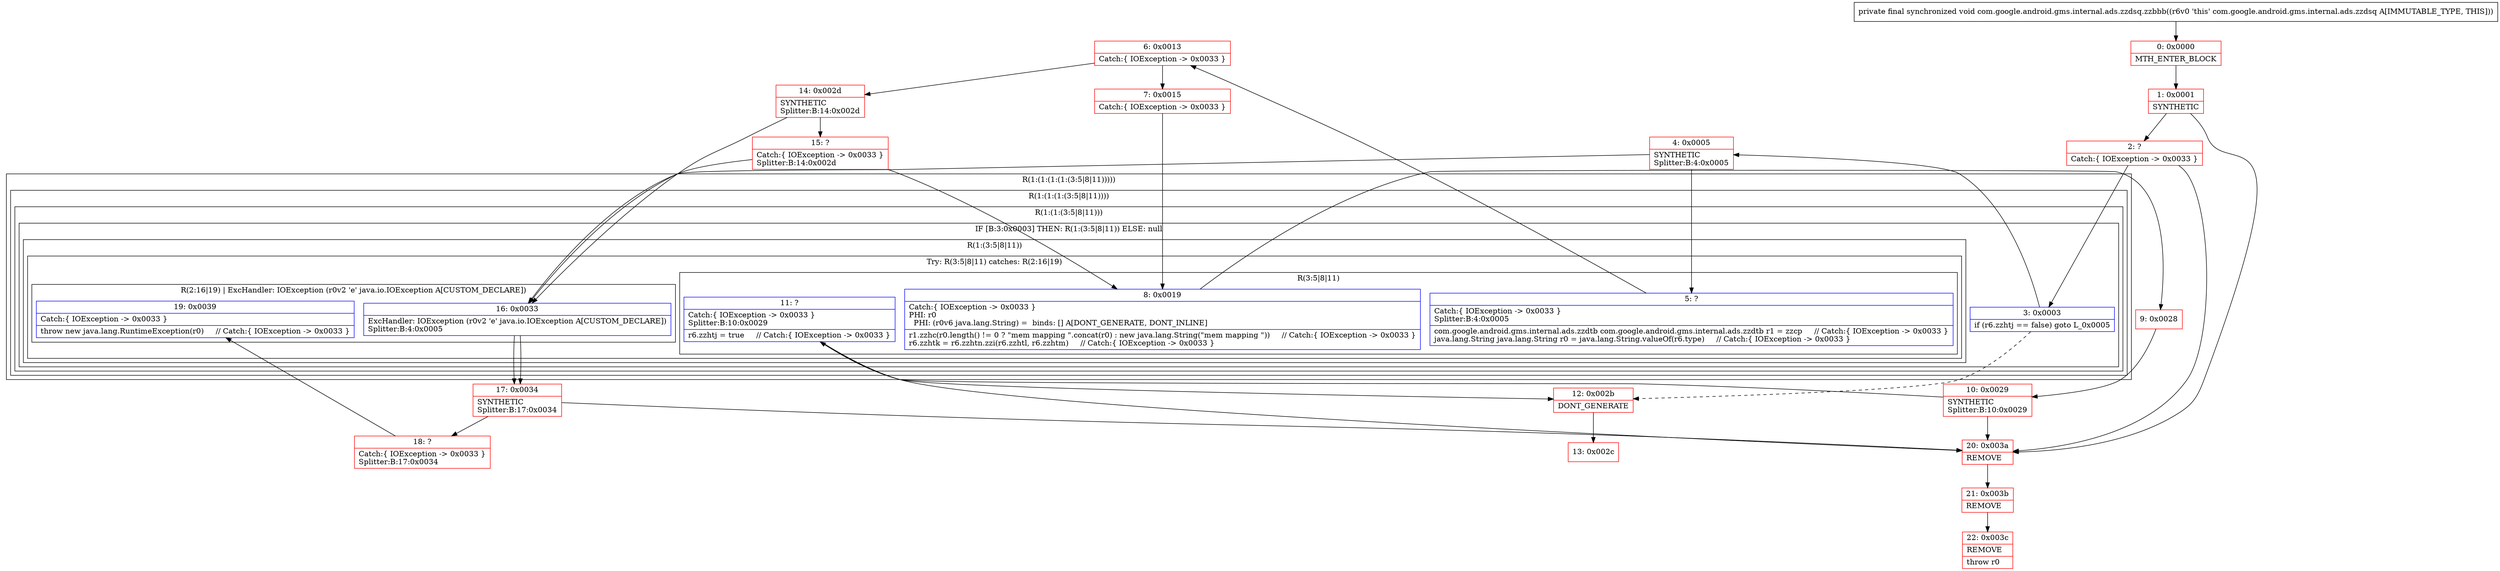 digraph "CFG forcom.google.android.gms.internal.ads.zzdsq.zzbbb()V" {
subgraph cluster_Region_2067621423 {
label = "R(1:(1:(1:(1:(3:5|8|11)))))";
node [shape=record,color=blue];
subgraph cluster_Region_2082876789 {
label = "R(1:(1:(1:(3:5|8|11))))";
node [shape=record,color=blue];
subgraph cluster_Region_69054256 {
label = "R(1:(1:(3:5|8|11)))";
node [shape=record,color=blue];
subgraph cluster_IfRegion_267837715 {
label = "IF [B:3:0x0003] THEN: R(1:(3:5|8|11)) ELSE: null";
node [shape=record,color=blue];
Node_3 [shape=record,label="{3\:\ 0x0003|if (r6.zzhtj == false) goto L_0x0005\l}"];
subgraph cluster_Region_535487196 {
label = "R(1:(3:5|8|11))";
node [shape=record,color=blue];
subgraph cluster_TryCatchRegion_1391081937 {
label = "Try: R(3:5|8|11) catches: R(2:16|19)";
node [shape=record,color=blue];
subgraph cluster_Region_1086830861 {
label = "R(3:5|8|11)";
node [shape=record,color=blue];
Node_5 [shape=record,label="{5\:\ ?|Catch:\{ IOException \-\> 0x0033 \}\lSplitter:B:4:0x0005\l|com.google.android.gms.internal.ads.zzdtb com.google.android.gms.internal.ads.zzdtb r1 = zzcp     \/\/ Catch:\{ IOException \-\> 0x0033 \}\ljava.lang.String java.lang.String r0 = java.lang.String.valueOf(r6.type)     \/\/ Catch:\{ IOException \-\> 0x0033 \}\l}"];
Node_8 [shape=record,label="{8\:\ 0x0019|Catch:\{ IOException \-\> 0x0033 \}\lPHI: r0 \l  PHI: (r0v6 java.lang.String) =  binds: [] A[DONT_GENERATE, DONT_INLINE]\l|r1.zzhc(r0.length() != 0 ? \"mem mapping \".concat(r0) : new java.lang.String(\"mem mapping \"))     \/\/ Catch:\{ IOException \-\> 0x0033 \}\lr6.zzhtk = r6.zzhtn.zzi(r6.zzhtl, r6.zzhtm)     \/\/ Catch:\{ IOException \-\> 0x0033 \}\l}"];
Node_11 [shape=record,label="{11\:\ ?|Catch:\{ IOException \-\> 0x0033 \}\lSplitter:B:10:0x0029\l|r6.zzhtj = true     \/\/ Catch:\{ IOException \-\> 0x0033 \}\l}"];
}
subgraph cluster_Region_1005021331 {
label = "R(2:16|19) | ExcHandler: IOException (r0v2 'e' java.io.IOException A[CUSTOM_DECLARE])\l";
node [shape=record,color=blue];
Node_16 [shape=record,label="{16\:\ 0x0033|ExcHandler: IOException (r0v2 'e' java.io.IOException A[CUSTOM_DECLARE])\lSplitter:B:4:0x0005\l}"];
Node_19 [shape=record,label="{19\:\ 0x0039|Catch:\{ IOException \-\> 0x0033 \}\l|throw new java.lang.RuntimeException(r0)     \/\/ Catch:\{ IOException \-\> 0x0033 \}\l}"];
}
}
}
}
}
}
}
subgraph cluster_Region_1005021331 {
label = "R(2:16|19) | ExcHandler: IOException (r0v2 'e' java.io.IOException A[CUSTOM_DECLARE])\l";
node [shape=record,color=blue];
Node_16 [shape=record,label="{16\:\ 0x0033|ExcHandler: IOException (r0v2 'e' java.io.IOException A[CUSTOM_DECLARE])\lSplitter:B:4:0x0005\l}"];
Node_19 [shape=record,label="{19\:\ 0x0039|Catch:\{ IOException \-\> 0x0033 \}\l|throw new java.lang.RuntimeException(r0)     \/\/ Catch:\{ IOException \-\> 0x0033 \}\l}"];
}
Node_0 [shape=record,color=red,label="{0\:\ 0x0000|MTH_ENTER_BLOCK\l}"];
Node_1 [shape=record,color=red,label="{1\:\ 0x0001|SYNTHETIC\l}"];
Node_2 [shape=record,color=red,label="{2\:\ ?|Catch:\{ IOException \-\> 0x0033 \}\l}"];
Node_4 [shape=record,color=red,label="{4\:\ 0x0005|SYNTHETIC\lSplitter:B:4:0x0005\l}"];
Node_6 [shape=record,color=red,label="{6\:\ 0x0013|Catch:\{ IOException \-\> 0x0033 \}\l}"];
Node_7 [shape=record,color=red,label="{7\:\ 0x0015|Catch:\{ IOException \-\> 0x0033 \}\l}"];
Node_9 [shape=record,color=red,label="{9\:\ 0x0028}"];
Node_10 [shape=record,color=red,label="{10\:\ 0x0029|SYNTHETIC\lSplitter:B:10:0x0029\l}"];
Node_12 [shape=record,color=red,label="{12\:\ 0x002b|DONT_GENERATE\l}"];
Node_13 [shape=record,color=red,label="{13\:\ 0x002c}"];
Node_14 [shape=record,color=red,label="{14\:\ 0x002d|SYNTHETIC\lSplitter:B:14:0x002d\l}"];
Node_15 [shape=record,color=red,label="{15\:\ ?|Catch:\{ IOException \-\> 0x0033 \}\lSplitter:B:14:0x002d\l}"];
Node_17 [shape=record,color=red,label="{17\:\ 0x0034|SYNTHETIC\lSplitter:B:17:0x0034\l}"];
Node_18 [shape=record,color=red,label="{18\:\ ?|Catch:\{ IOException \-\> 0x0033 \}\lSplitter:B:17:0x0034\l}"];
Node_20 [shape=record,color=red,label="{20\:\ 0x003a|REMOVE\l}"];
Node_21 [shape=record,color=red,label="{21\:\ 0x003b|REMOVE\l}"];
Node_22 [shape=record,color=red,label="{22\:\ 0x003c|REMOVE\l|throw r0\l}"];
MethodNode[shape=record,label="{private final synchronized void com.google.android.gms.internal.ads.zzdsq.zzbbb((r6v0 'this' com.google.android.gms.internal.ads.zzdsq A[IMMUTABLE_TYPE, THIS])) }"];
MethodNode -> Node_0;
Node_3 -> Node_4;
Node_3 -> Node_12[style=dashed];
Node_5 -> Node_6;
Node_8 -> Node_9;
Node_11 -> Node_12;
Node_11 -> Node_20;
Node_16 -> Node_17;
Node_16 -> Node_17;
Node_0 -> Node_1;
Node_1 -> Node_2;
Node_1 -> Node_20;
Node_2 -> Node_3;
Node_2 -> Node_20;
Node_4 -> Node_5;
Node_4 -> Node_16;
Node_6 -> Node_7;
Node_6 -> Node_14;
Node_7 -> Node_8;
Node_9 -> Node_10;
Node_10 -> Node_11;
Node_10 -> Node_20;
Node_12 -> Node_13;
Node_14 -> Node_15;
Node_14 -> Node_16;
Node_15 -> Node_16;
Node_15 -> Node_8;
Node_17 -> Node_18;
Node_17 -> Node_20;
Node_18 -> Node_19;
Node_20 -> Node_21;
Node_21 -> Node_22;
}


